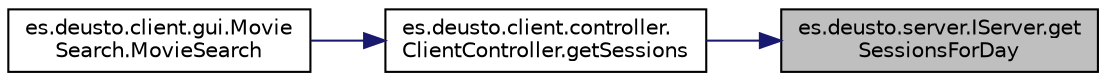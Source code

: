 digraph "es.deusto.server.IServer.getSessionsForDay"
{
 // LATEX_PDF_SIZE
  edge [fontname="Helvetica",fontsize="10",labelfontname="Helvetica",labelfontsize="10"];
  node [fontname="Helvetica",fontsize="10",shape=record];
  rankdir="RL";
  Node16 [label="es.deusto.server.IServer.get\lSessionsForDay",height=0.2,width=0.4,color="black", fillcolor="grey75", style="filled", fontcolor="black",tooltip=" "];
  Node16 -> Node17 [dir="back",color="midnightblue",fontsize="10",style="solid"];
  Node17 [label="es.deusto.client.controller.\lClientController.getSessions",height=0.2,width=0.4,color="black", fillcolor="white", style="filled",URL="$classes_1_1deusto_1_1client_1_1controller_1_1_client_controller.html#a06a84e0834fb21c31f4988e26ee6dedf",tooltip=" "];
  Node17 -> Node18 [dir="back",color="midnightblue",fontsize="10",style="solid"];
  Node18 [label="es.deusto.client.gui.Movie\lSearch.MovieSearch",height=0.2,width=0.4,color="black", fillcolor="white", style="filled",URL="$classes_1_1deusto_1_1client_1_1gui_1_1_movie_search.html#a20d7badf9735287b4da03a9eb3cf09f4",tooltip=" "];
}

